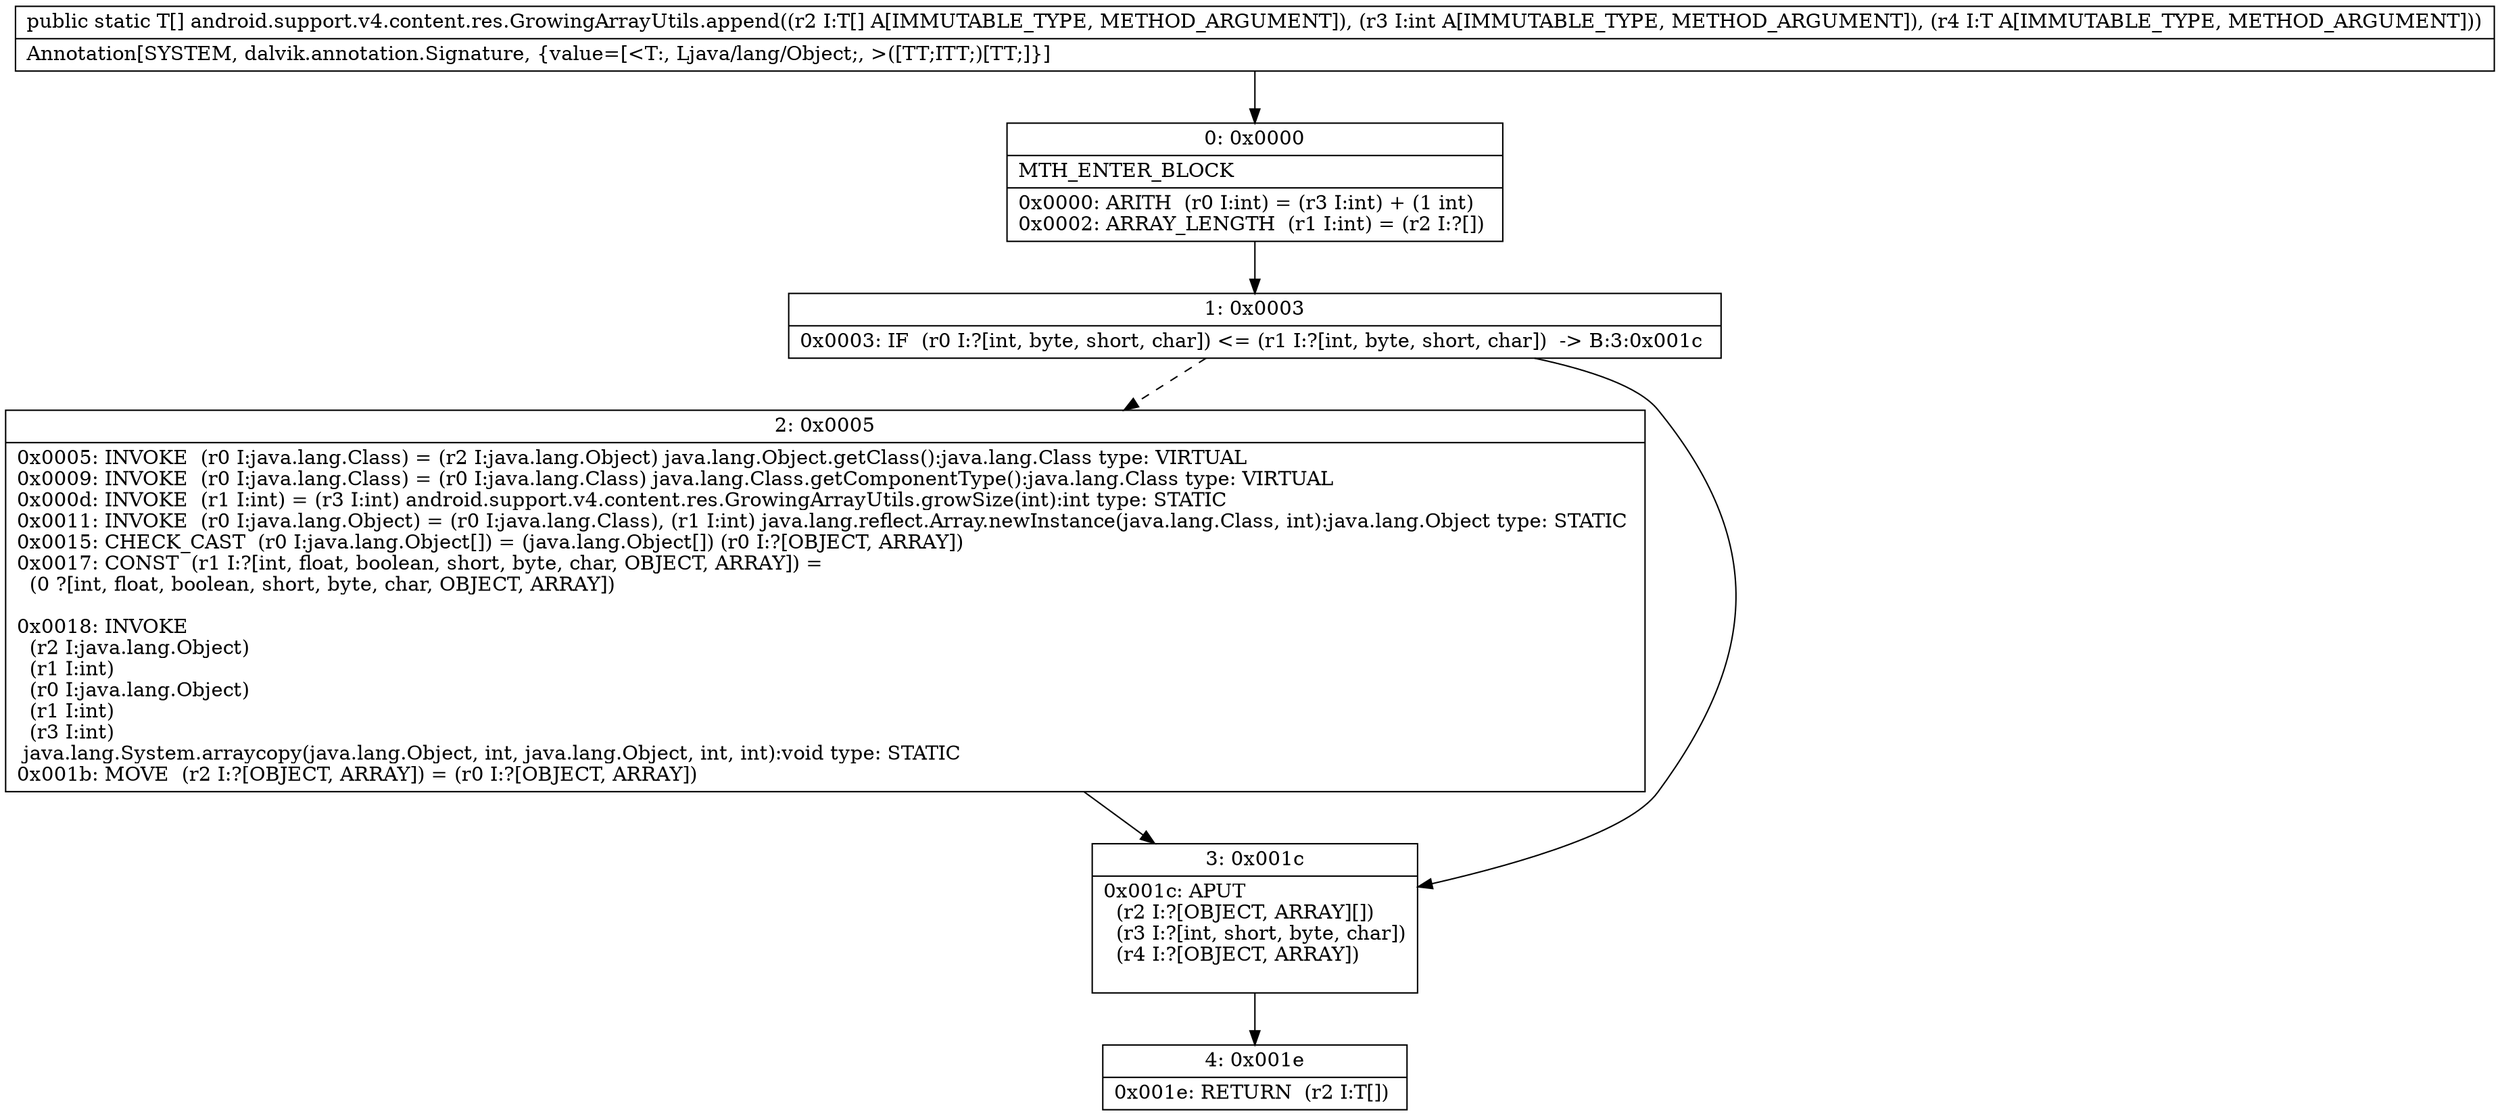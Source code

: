 digraph "CFG forandroid.support.v4.content.res.GrowingArrayUtils.append([Ljava\/lang\/Object;ILjava\/lang\/Object;)[Ljava\/lang\/Object;" {
Node_0 [shape=record,label="{0\:\ 0x0000|MTH_ENTER_BLOCK\l|0x0000: ARITH  (r0 I:int) = (r3 I:int) + (1 int) \l0x0002: ARRAY_LENGTH  (r1 I:int) = (r2 I:?[]) \l}"];
Node_1 [shape=record,label="{1\:\ 0x0003|0x0003: IF  (r0 I:?[int, byte, short, char]) \<= (r1 I:?[int, byte, short, char])  \-\> B:3:0x001c \l}"];
Node_2 [shape=record,label="{2\:\ 0x0005|0x0005: INVOKE  (r0 I:java.lang.Class) = (r2 I:java.lang.Object) java.lang.Object.getClass():java.lang.Class type: VIRTUAL \l0x0009: INVOKE  (r0 I:java.lang.Class) = (r0 I:java.lang.Class) java.lang.Class.getComponentType():java.lang.Class type: VIRTUAL \l0x000d: INVOKE  (r1 I:int) = (r3 I:int) android.support.v4.content.res.GrowingArrayUtils.growSize(int):int type: STATIC \l0x0011: INVOKE  (r0 I:java.lang.Object) = (r0 I:java.lang.Class), (r1 I:int) java.lang.reflect.Array.newInstance(java.lang.Class, int):java.lang.Object type: STATIC \l0x0015: CHECK_CAST  (r0 I:java.lang.Object[]) = (java.lang.Object[]) (r0 I:?[OBJECT, ARRAY]) \l0x0017: CONST  (r1 I:?[int, float, boolean, short, byte, char, OBJECT, ARRAY]) = \l  (0 ?[int, float, boolean, short, byte, char, OBJECT, ARRAY])\l \l0x0018: INVOKE  \l  (r2 I:java.lang.Object)\l  (r1 I:int)\l  (r0 I:java.lang.Object)\l  (r1 I:int)\l  (r3 I:int)\l java.lang.System.arraycopy(java.lang.Object, int, java.lang.Object, int, int):void type: STATIC \l0x001b: MOVE  (r2 I:?[OBJECT, ARRAY]) = (r0 I:?[OBJECT, ARRAY]) \l}"];
Node_3 [shape=record,label="{3\:\ 0x001c|0x001c: APUT  \l  (r2 I:?[OBJECT, ARRAY][])\l  (r3 I:?[int, short, byte, char])\l  (r4 I:?[OBJECT, ARRAY])\l \l}"];
Node_4 [shape=record,label="{4\:\ 0x001e|0x001e: RETURN  (r2 I:T[]) \l}"];
MethodNode[shape=record,label="{public static T[] android.support.v4.content.res.GrowingArrayUtils.append((r2 I:T[] A[IMMUTABLE_TYPE, METHOD_ARGUMENT]), (r3 I:int A[IMMUTABLE_TYPE, METHOD_ARGUMENT]), (r4 I:T A[IMMUTABLE_TYPE, METHOD_ARGUMENT]))  | Annotation[SYSTEM, dalvik.annotation.Signature, \{value=[\<T:, Ljava\/lang\/Object;, \>([TT;ITT;)[TT;]\}]\l}"];
MethodNode -> Node_0;
Node_0 -> Node_1;
Node_1 -> Node_2[style=dashed];
Node_1 -> Node_3;
Node_2 -> Node_3;
Node_3 -> Node_4;
}

